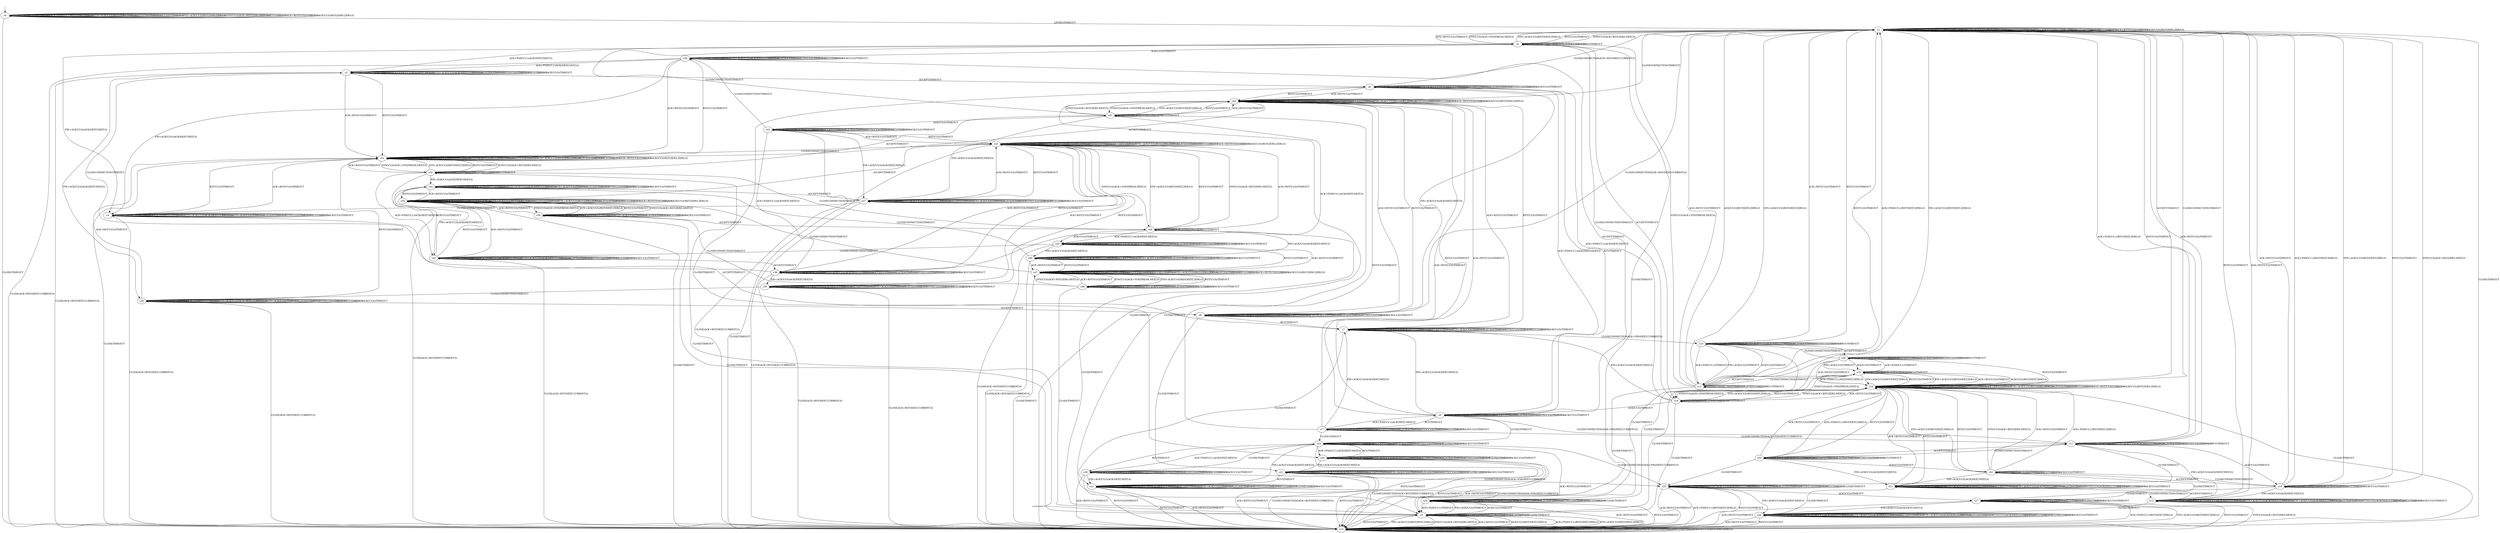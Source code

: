 digraph h11 {
s0 [label="s0"];
s1 [label="s1"];
s15 [label="s15"];
s2 [label="s2"];
s16 [label="s16"];
s3 [label="s3"];
s4 [label="s4"];
s5 [label="s5"];
s19 [label="s19"];
s29 [label="s29"];
s6 [label="s6"];
s7 [label="s7"];
s30 [label="s30"];
s31 [label="s31"];
s8 [label="s8"];
s9 [label="s9"];
s10 [label="s10"];
s20 [label="s20"];
s21 [label="s21"];
s32 [label="s32"];
s40 [label="s40"];
s11 [label="s11"];
s12 [label="s12"];
s17 [label="s17"];
s22 [label="s22"];
s23 [label="s23"];
s24 [label="s24"];
s33 [label="s33"];
s34 [label="s34"];
s41 [label="s41"];
s49 [label="s49"];
s13 [label="s13"];
s14 [label="s14"];
s18 [label="s18"];
s25 [label="s25"];
s28 [label="s28"];
s35 [label="s35"];
s36 [label="s36"];
s37 [label="s37"];
s42 [label="s42"];
s50 [label="s50"];
s26 [label="s26"];
s27 [label="s27"];
s38 [label="s38"];
s39 [label="s39"];
s43 [label="s43"];
s51 [label="s51"];
s52 [label="s52"];
s44 [label="s44"];
s45 [label="s45"];
s46 [label="s46"];
s47 [label="s47"];
s48 [label="s48"];
s0 -> s0 [label="CLOSECONNECTION/TIMEOUT"];
s0 -> s0 [label="ACK+PSH(V,V,1)/RST(ZERO,ZERO,0)"];
s0 -> s0 [label="SYN+ACK(V,V,0)/RST(ZERO,ZERO,0)"];
s0 -> s0 [label="RST(V,V,0)/TIMEOUT"];
s0 -> s0 [label="ACCEPT/TIMEOUT"];
s0 -> s0 [label="FIN+ACK(V,V,0)/RST(ZERO,ZERO,0)"];
s0 -> s1 [label="LISTEN/TIMEOUT"];
s0 -> s0 [label="SYN(V,V,0)/ACK+RST(ZERO,NEXT,0)"];
s0 -> s0 [label="RCV/TIMEOUT"];
s0 -> s0 [label="ACK+RST(V,V,0)/TIMEOUT"];
s0 -> s15 [label="CLOSE/TIMEOUT"];
s0 -> s0 [label="ACK(V,V,0)/RST(ZERO,ZERO,0)"];
s1 -> s1 [label="CLOSECONNECTION/TIMEOUT"];
s1 -> s1 [label="ACK+PSH(V,V,1)/RST(ZERO,ZERO,0)"];
s1 -> s1 [label="SYN+ACK(V,V,0)/RST(ZERO,ZERO,0)"];
s1 -> s1 [label="RST(V,V,0)/TIMEOUT"];
s1 -> s16 [label="ACCEPT/TIMEOUT"];
s1 -> s1 [label="FIN+ACK(V,V,0)/RST(ZERO,ZERO,0)"];
s1 -> s1 [label="LISTEN/TIMEOUT"];
s1 -> s2 [label="SYN(V,V,0)/ACK+SYN(FRESH,NEXT,0)"];
s1 -> s1 [label="RCV/TIMEOUT"];
s1 -> s1 [label="ACK+RST(V,V,0)/TIMEOUT"];
s1 -> s15 [label="CLOSE/TIMEOUT"];
s1 -> s1 [label="ACK(V,V,0)/RST(ZERO,ZERO,0)"];
s15 -> s15 [label="CLOSECONNECTION/TIMEOUT"];
s15 -> s15 [label="ACK+PSH(V,V,1)/RST(ZERO,ZERO,0)"];
s15 -> s15 [label="SYN+ACK(V,V,0)/RST(ZERO,ZERO,0)"];
s15 -> s15 [label="RST(V,V,0)/TIMEOUT"];
s15 -> s15 [label="ACCEPT/TIMEOUT"];
s15 -> s15 [label="FIN+ACK(V,V,0)/RST(ZERO,ZERO,0)"];
s15 -> s15 [label="LISTEN/TIMEOUT"];
s15 -> s15 [label="SYN(V,V,0)/ACK+RST(ZERO,NEXT,0)"];
s15 -> s15 [label="RCV/TIMEOUT"];
s15 -> s15 [label="ACK+RST(V,V,0)/TIMEOUT"];
s15 -> s15 [label="CLOSE/TIMEOUT"];
s15 -> s15 [label="ACK(V,V,0)/RST(ZERO,ZERO,0)"];
s2 -> s2 [label="CLOSECONNECTION/TIMEOUT"];
s2 -> s3 [label="ACK+PSH(V,V,1)/ACK(NEXT,NEXT,0)"];
s2 -> s1 [label="SYN+ACK(V,V,0)/RST(NEXT,ZERO,0)"];
s2 -> s1 [label="RST(V,V,0)/TIMEOUT"];
s2 -> s19 [label="ACCEPT/TIMEOUT"];
s2 -> s4 [label="FIN+ACK(V,V,0)/ACK(NEXT,NEXT,0)"];
s2 -> s2 [label="LISTEN/TIMEOUT"];
s2 -> s1 [label="SYN(V,V,0)/ACK+RST(ZERO,NEXT,0)"];
s2 -> s2 [label="RCV/TIMEOUT"];
s2 -> s1 [label="ACK+RST(V,V,0)/TIMEOUT"];
s2 -> s5 [label="CLOSE/TIMEOUT"];
s2 -> s29 [label="ACK(V,V,0)/TIMEOUT"];
s16 -> s1 [label="CLOSECONNECTION/TIMEOUT"];
s16 -> s16 [label="ACK+PSH(V,V,1)/RST(ZERO,ZERO,0)"];
s16 -> s16 [label="SYN+ACK(V,V,0)/RST(ZERO,ZERO,0)"];
s16 -> s16 [label="RST(V,V,0)/TIMEOUT"];
s16 -> s16 [label="ACCEPT/TIMEOUT"];
s16 -> s16 [label="FIN+ACK(V,V,0)/RST(ZERO,ZERO,0)"];
s16 -> s16 [label="LISTEN/TIMEOUT"];
s16 -> s19 [label="SYN(V,V,0)/ACK+SYN(FRESH,NEXT,0)"];
s16 -> s16 [label="RCV/TIMEOUT"];
s16 -> s16 [label="ACK+RST(V,V,0)/TIMEOUT"];
s16 -> s15 [label="CLOSE/TIMEOUT"];
s16 -> s16 [label="ACK(V,V,0)/RST(ZERO,ZERO,0)"];
s3 -> s3 [label="CLOSECONNECTION/TIMEOUT"];
s3 -> s3 [label="ACK+PSH(V,V,1)/ACK(NEXT,NEXT,0)"];
s3 -> s3 [label="SYN+ACK(V,V,0)/ACK(NEXT,CURRENT,0)"];
s3 -> s31 [label="RST(V,V,0)/TIMEOUT"];
s3 -> s6 [label="ACCEPT/TIMEOUT"];
s3 -> s30 [label="FIN+ACK(V,V,0)/ACK(NEXT,NEXT,0)"];
s3 -> s3 [label="LISTEN/TIMEOUT"];
s3 -> s3 [label="SYN(V,V,0)/TIMEOUT"];
s3 -> s3 [label="RCV/TIMEOUT"];
s3 -> s31 [label="ACK+RST(V,V,0)/TIMEOUT"];
s3 -> s15 [label="CLOSE/ACK+RST(NEXT,CURRENT,0)"];
s3 -> s3 [label="ACK(V,V,0)/TIMEOUT"];
s4 -> s4 [label="CLOSECONNECTION/TIMEOUT"];
s4 -> s4 [label="ACK+PSH(V,V,1)/TIMEOUT"];
s4 -> s4 [label="SYN+ACK(V,V,0)/ACK(NEXT,CURRENT,0)"];
s4 -> s31 [label="RST(V,V,0)/TIMEOUT"];
s4 -> s7 [label="ACCEPT/TIMEOUT"];
s4 -> s4 [label="FIN+ACK(V,V,0)/TIMEOUT"];
s4 -> s4 [label="LISTEN/TIMEOUT"];
s4 -> s4 [label="SYN(V,V,0)/TIMEOUT"];
s4 -> s4 [label="RCV/TIMEOUT"];
s4 -> s31 [label="ACK+RST(V,V,0)/TIMEOUT"];
s4 -> s15 [label="CLOSE/ACK+RST(NEXT,CURRENT,0)"];
s4 -> s4 [label="ACK(V,V,0)/TIMEOUT"];
s5 -> s5 [label="CLOSECONNECTION/TIMEOUT"];
s5 -> s15 [label="ACK+PSH(V,V,1)/RST(NEXT,ZERO,0)"];
s5 -> s15 [label="SYN+ACK(V,V,0)/RST(NEXT,ZERO,0)"];
s5 -> s15 [label="RST(V,V,0)/TIMEOUT"];
s5 -> s5 [label="ACCEPT/TIMEOUT"];
s5 -> s15 [label="FIN+ACK(V,V,0)/RST(NEXT,ZERO,0)"];
s5 -> s5 [label="LISTEN/TIMEOUT"];
s5 -> s15 [label="SYN(V,V,0)/ACK+RST(ZERO,NEXT,0)"];
s5 -> s5 [label="RCV/TIMEOUT"];
s5 -> s15 [label="ACK+RST(V,V,0)/TIMEOUT"];
s5 -> s5 [label="CLOSE/TIMEOUT"];
s5 -> s15 [label="ACK(V,V,0)/RST(NEXT,ZERO,0)"];
s19 -> s2 [label="CLOSECONNECTION/TIMEOUT"];
s19 -> s6 [label="ACK+PSH(V,V,1)/ACK(NEXT,NEXT,0)"];
s19 -> s16 [label="SYN+ACK(V,V,0)/RST(NEXT,ZERO,0)"];
s19 -> s16 [label="RST(V,V,0)/TIMEOUT"];
s19 -> s19 [label="ACCEPT/TIMEOUT"];
s19 -> s7 [label="FIN+ACK(V,V,0)/ACK(NEXT,NEXT,0)"];
s19 -> s19 [label="LISTEN/TIMEOUT"];
s19 -> s16 [label="SYN(V,V,0)/ACK+RST(ZERO,NEXT,0)"];
s19 -> s19 [label="RCV/TIMEOUT"];
s19 -> s16 [label="ACK+RST(V,V,0)/TIMEOUT"];
s19 -> s5 [label="CLOSE/TIMEOUT"];
s19 -> s9 [label="ACK(V,V,0)/TIMEOUT"];
s29 -> s29 [label="CLOSECONNECTION/TIMEOUT"];
s29 -> s3 [label="ACK+PSH(V,V,1)/ACK(NEXT,NEXT,0)"];
s29 -> s29 [label="SYN+ACK(V,V,0)/ACK(NEXT,CURRENT,0)"];
s29 -> s31 [label="RST(V,V,0)/TIMEOUT"];
s29 -> s9 [label="ACCEPT/TIMEOUT"];
s29 -> s4 [label="FIN+ACK(V,V,0)/ACK(NEXT,NEXT,0)"];
s29 -> s29 [label="LISTEN/TIMEOUT"];
s29 -> s29 [label="SYN(V,V,0)/TIMEOUT"];
s29 -> s29 [label="RCV/TIMEOUT"];
s29 -> s31 [label="ACK+RST(V,V,0)/TIMEOUT"];
s29 -> s15 [label="CLOSE/ACK+RST(NEXT,CURRENT,0)"];
s29 -> s29 [label="ACK(V,V,0)/TIMEOUT"];
s6 -> s1 [label="CLOSECONNECTION/ACK+RST(NEXT,CURRENT,0)"];
s6 -> s6 [label="ACK+PSH(V,V,1)/ACK(NEXT,NEXT,0)"];
s6 -> s6 [label="SYN+ACK(V,V,0)/ACK(NEXT,CURRENT,0)"];
s6 -> s40 [label="RST(V,V,0)/TIMEOUT"];
s6 -> s6 [label="ACCEPT/TIMEOUT"];
s6 -> s8 [label="FIN+ACK(V,V,0)/ACK(NEXT,NEXT,0)"];
s6 -> s6 [label="LISTEN/TIMEOUT"];
s6 -> s6 [label="SYN(V,V,0)/TIMEOUT"];
s6 -> s9 [label="RCV/TIMEOUT"];
s6 -> s40 [label="ACK+RST(V,V,0)/TIMEOUT"];
s6 -> s20 [label="CLOSE/TIMEOUT"];
s6 -> s6 [label="ACK(V,V,0)/TIMEOUT"];
s7 -> s10 [label="CLOSECONNECTION/ACK+FIN(NEXT,CURRENT,0)"];
s7 -> s7 [label="ACK+PSH(V,V,1)/TIMEOUT"];
s7 -> s7 [label="SYN+ACK(V,V,0)/ACK(NEXT,CURRENT,0)"];
s7 -> s40 [label="RST(V,V,0)/TIMEOUT"];
s7 -> s7 [label="ACCEPT/TIMEOUT"];
s7 -> s7 [label="FIN+ACK(V,V,0)/TIMEOUT"];
s7 -> s7 [label="LISTEN/TIMEOUT"];
s7 -> s7 [label="SYN(V,V,0)/TIMEOUT"];
s7 -> s7 [label="RCV/TIMEOUT"];
s7 -> s40 [label="ACK+RST(V,V,0)/TIMEOUT"];
s7 -> s21 [label="CLOSE/TIMEOUT"];
s7 -> s7 [label="ACK(V,V,0)/TIMEOUT"];
s30 -> s30 [label="CLOSECONNECTION/TIMEOUT"];
s30 -> s30 [label="ACK+PSH(V,V,1)/TIMEOUT"];
s30 -> s30 [label="SYN+ACK(V,V,0)/ACK(NEXT,CURRENT,0)"];
s30 -> s31 [label="RST(V,V,0)/TIMEOUT"];
s30 -> s8 [label="ACCEPT/TIMEOUT"];
s30 -> s30 [label="FIN+ACK(V,V,0)/TIMEOUT"];
s30 -> s30 [label="LISTEN/TIMEOUT"];
s30 -> s30 [label="SYN(V,V,0)/TIMEOUT"];
s30 -> s30 [label="RCV/TIMEOUT"];
s30 -> s31 [label="ACK+RST(V,V,0)/TIMEOUT"];
s30 -> s15 [label="CLOSE/ACK+RST(NEXT,CURRENT,0)"];
s30 -> s30 [label="ACK(V,V,0)/TIMEOUT"];
s31 -> s31 [label="CLOSECONNECTION/TIMEOUT"];
s31 -> s31 [label="ACK+PSH(V,V,1)/RST(ZERO,ZERO,0)"];
s31 -> s31 [label="SYN+ACK(V,V,0)/RST(ZERO,ZERO,0)"];
s31 -> s31 [label="RST(V,V,0)/TIMEOUT"];
s31 -> s40 [label="ACCEPT/TIMEOUT"];
s31 -> s31 [label="FIN+ACK(V,V,0)/RST(ZERO,ZERO,0)"];
s31 -> s31 [label="LISTEN/TIMEOUT"];
s31 -> s32 [label="SYN(V,V,0)/ACK+SYN(FRESH,NEXT,0)"];
s31 -> s31 [label="RCV/TIMEOUT"];
s31 -> s31 [label="ACK+RST(V,V,0)/TIMEOUT"];
s31 -> s15 [label="CLOSE/TIMEOUT"];
s31 -> s31 [label="ACK(V,V,0)/RST(ZERO,ZERO,0)"];
s8 -> s1 [label="CLOSECONNECTION/ACK+RST(NEXT,CURRENT,0)"];
s8 -> s8 [label="ACK+PSH(V,V,1)/TIMEOUT"];
s8 -> s8 [label="SYN+ACK(V,V,0)/ACK(NEXT,CURRENT,0)"];
s8 -> s40 [label="RST(V,V,0)/TIMEOUT"];
s8 -> s8 [label="ACCEPT/TIMEOUT"];
s8 -> s8 [label="FIN+ACK(V,V,0)/TIMEOUT"];
s8 -> s8 [label="LISTEN/TIMEOUT"];
s8 -> s8 [label="SYN(V,V,0)/TIMEOUT"];
s8 -> s7 [label="RCV/TIMEOUT"];
s8 -> s40 [label="ACK+RST(V,V,0)/TIMEOUT"];
s8 -> s22 [label="CLOSE/TIMEOUT"];
s8 -> s8 [label="ACK(V,V,0)/TIMEOUT"];
s9 -> s11 [label="CLOSECONNECTION/ACK+FIN(NEXT,CURRENT,0)"];
s9 -> s6 [label="ACK+PSH(V,V,1)/ACK(NEXT,NEXT,0)"];
s9 -> s9 [label="SYN+ACK(V,V,0)/ACK(NEXT,CURRENT,0)"];
s9 -> s40 [label="RST(V,V,0)/TIMEOUT"];
s9 -> s9 [label="ACCEPT/TIMEOUT"];
s9 -> s7 [label="FIN+ACK(V,V,0)/ACK(NEXT,NEXT,0)"];
s9 -> s9 [label="LISTEN/TIMEOUT"];
s9 -> s9 [label="SYN(V,V,0)/TIMEOUT"];
s9 -> s17 [label="RCV/TIMEOUT"];
s9 -> s40 [label="ACK+RST(V,V,0)/TIMEOUT"];
s9 -> s23 [label="CLOSE/TIMEOUT"];
s9 -> s9 [label="ACK(V,V,0)/TIMEOUT"];
s10 -> s10 [label="CLOSECONNECTION/TIMEOUT"];
s10 -> s12 [label="ACK+PSH(V,V,1)/TIMEOUT"];
s10 -> s10 [label="SYN+ACK(V,V,0)/ACK(NEXT,CURRENT,0)"];
s10 -> s1 [label="RST(V,V,0)/TIMEOUT"];
s10 -> s49 [label="ACCEPT/TIMEOUT"];
s10 -> s12 [label="FIN+ACK(V,V,0)/TIMEOUT"];
s10 -> s10 [label="LISTEN/TIMEOUT"];
s10 -> s10 [label="SYN(V,V,0)/TIMEOUT"];
s10 -> s10 [label="RCV/TIMEOUT"];
s10 -> s1 [label="ACK+RST(V,V,0)/TIMEOUT"];
s10 -> s24 [label="CLOSE/TIMEOUT"];
s10 -> s12 [label="ACK(V,V,0)/TIMEOUT"];
s20 -> s15 [label="CLOSECONNECTION/ACK+RST(NEXT,CURRENT,0)"];
s20 -> s20 [label="ACK+PSH(V,V,1)/ACK(NEXT,NEXT,0)"];
s20 -> s20 [label="SYN+ACK(V,V,0)/ACK(NEXT,CURRENT,0)"];
s20 -> s15 [label="RST(V,V,0)/TIMEOUT"];
s20 -> s20 [label="ACCEPT/TIMEOUT"];
s20 -> s22 [label="FIN+ACK(V,V,0)/ACK(NEXT,NEXT,0)"];
s20 -> s20 [label="LISTEN/TIMEOUT"];
s20 -> s20 [label="SYN(V,V,0)/TIMEOUT"];
s20 -> s23 [label="RCV/TIMEOUT"];
s20 -> s15 [label="ACK+RST(V,V,0)/TIMEOUT"];
s20 -> s20 [label="CLOSE/TIMEOUT"];
s20 -> s20 [label="ACK(V,V,0)/TIMEOUT"];
s21 -> s24 [label="CLOSECONNECTION/ACK+FIN(NEXT,CURRENT,0)"];
s21 -> s21 [label="ACK+PSH(V,V,1)/TIMEOUT"];
s21 -> s21 [label="SYN+ACK(V,V,0)/ACK(NEXT,CURRENT,0)"];
s21 -> s15 [label="RST(V,V,0)/TIMEOUT"];
s21 -> s21 [label="ACCEPT/TIMEOUT"];
s21 -> s21 [label="FIN+ACK(V,V,0)/TIMEOUT"];
s21 -> s21 [label="LISTEN/TIMEOUT"];
s21 -> s21 [label="SYN(V,V,0)/TIMEOUT"];
s21 -> s21 [label="RCV/TIMEOUT"];
s21 -> s15 [label="ACK+RST(V,V,0)/TIMEOUT"];
s21 -> s21 [label="CLOSE/TIMEOUT"];
s21 -> s21 [label="ACK(V,V,0)/TIMEOUT"];
s32 -> s32 [label="CLOSECONNECTION/TIMEOUT"];
s32 -> s33 [label="ACK+PSH(V,V,1)/ACK(NEXT,NEXT,0)"];
s32 -> s31 [label="SYN+ACK(V,V,0)/RST(NEXT,ZERO,0)"];
s32 -> s31 [label="RST(V,V,0)/TIMEOUT"];
s32 -> s41 [label="ACCEPT/TIMEOUT"];
s32 -> s34 [label="FIN+ACK(V,V,0)/ACK(NEXT,NEXT,0)"];
s32 -> s32 [label="LISTEN/TIMEOUT"];
s32 -> s31 [label="SYN(V,V,0)/ACK+RST(ZERO,NEXT,0)"];
s32 -> s32 [label="RCV/TIMEOUT"];
s32 -> s31 [label="ACK+RST(V,V,0)/TIMEOUT"];
s32 -> s5 [label="CLOSE/TIMEOUT"];
s32 -> s33 [label="ACK(V,V,0)/TIMEOUT"];
s40 -> s1 [label="CLOSECONNECTION/TIMEOUT"];
s40 -> s40 [label="ACK+PSH(V,V,1)/RST(ZERO,ZERO,0)"];
s40 -> s40 [label="SYN+ACK(V,V,0)/RST(ZERO,ZERO,0)"];
s40 -> s40 [label="RST(V,V,0)/TIMEOUT"];
s40 -> s40 [label="ACCEPT/TIMEOUT"];
s40 -> s40 [label="FIN+ACK(V,V,0)/RST(ZERO,ZERO,0)"];
s40 -> s40 [label="LISTEN/TIMEOUT"];
s40 -> s41 [label="SYN(V,V,0)/ACK+SYN(FRESH,NEXT,0)"];
s40 -> s40 [label="RCV/TIMEOUT"];
s40 -> s40 [label="ACK+RST(V,V,0)/TIMEOUT"];
s40 -> s15 [label="CLOSE/TIMEOUT"];
s40 -> s40 [label="ACK(V,V,0)/RST(ZERO,ZERO,0)"];
s11 -> s11 [label="CLOSECONNECTION/TIMEOUT"];
s11 -> s1 [label="ACK+PSH(V,V,1)/RST(NEXT,ZERO,0)"];
s11 -> s11 [label="SYN+ACK(V,V,0)/ACK(NEXT,CURRENT,0)"];
s11 -> s1 [label="RST(V,V,0)/TIMEOUT"];
s11 -> s50 [label="ACCEPT/TIMEOUT"];
s11 -> s13 [label="FIN+ACK(V,V,0)/ACK(NEXT,NEXT,0)"];
s11 -> s11 [label="LISTEN/TIMEOUT"];
s11 -> s11 [label="SYN(V,V,0)/TIMEOUT"];
s11 -> s11 [label="RCV/TIMEOUT"];
s11 -> s1 [label="ACK+RST(V,V,0)/TIMEOUT"];
s11 -> s25 [label="CLOSE/TIMEOUT"];
s11 -> s14 [label="ACK(V,V,0)/TIMEOUT"];
s12 -> s12 [label="CLOSECONNECTION/TIMEOUT"];
s12 -> s1 [label="ACK+PSH(V,V,1)/RST(NEXT,ZERO,0)"];
s12 -> s1 [label="SYN+ACK(V,V,0)/RST(NEXT,ZERO,0)"];
s12 -> s1 [label="RST(V,V,0)/TIMEOUT"];
s12 -> s18 [label="ACCEPT/TIMEOUT"];
s12 -> s1 [label="FIN+ACK(V,V,0)/RST(NEXT,ZERO,0)"];
s12 -> s12 [label="LISTEN/TIMEOUT"];
s12 -> s2 [label="SYN(V,V,0)/ACK+SYN(FRESH,NEXT,0)"];
s12 -> s12 [label="RCV/TIMEOUT"];
s12 -> s1 [label="ACK+RST(V,V,0)/TIMEOUT"];
s12 -> s5 [label="CLOSE/TIMEOUT"];
s12 -> s1 [label="ACK(V,V,0)/RST(NEXT,ZERO,0)"];
s17 -> s11 [label="CLOSECONNECTION/ACK+FIN(NEXT,CURRENT,0)"];
s17 -> s9 [label="ACK+PSH(V,V,1)/ACK(NEXT,NEXT,0)"];
s17 -> s17 [label="SYN+ACK(V,V,0)/ACK(NEXT,CURRENT,0)"];
s17 -> s40 [label="RST(V,V,0)/TIMEOUT"];
s17 -> s17 [label="ACCEPT/TIMEOUT"];
s17 -> s7 [label="FIN+ACK(V,V,0)/ACK(NEXT,NEXT,0)"];
s17 -> s17 [label="LISTEN/TIMEOUT"];
s17 -> s17 [label="SYN(V,V,0)/TIMEOUT"];
s17 -> s17 [label="RCV/TIMEOUT"];
s17 -> s40 [label="ACK+RST(V,V,0)/TIMEOUT"];
s17 -> s23 [label="CLOSE/TIMEOUT"];
s17 -> s17 [label="ACK(V,V,0)/TIMEOUT"];
s22 -> s15 [label="CLOSECONNECTION/ACK+RST(NEXT,CURRENT,0)"];
s22 -> s22 [label="ACK+PSH(V,V,1)/TIMEOUT"];
s22 -> s22 [label="SYN+ACK(V,V,0)/ACK(NEXT,CURRENT,0)"];
s22 -> s15 [label="RST(V,V,0)/TIMEOUT"];
s22 -> s22 [label="ACCEPT/TIMEOUT"];
s22 -> s22 [label="FIN+ACK(V,V,0)/TIMEOUT"];
s22 -> s22 [label="LISTEN/TIMEOUT"];
s22 -> s22 [label="SYN(V,V,0)/TIMEOUT"];
s22 -> s21 [label="RCV/TIMEOUT"];
s22 -> s15 [label="ACK+RST(V,V,0)/TIMEOUT"];
s22 -> s22 [label="CLOSE/TIMEOUT"];
s22 -> s22 [label="ACK(V,V,0)/TIMEOUT"];
s23 -> s25 [label="CLOSECONNECTION/ACK+FIN(NEXT,CURRENT,0)"];
s23 -> s20 [label="ACK+PSH(V,V,1)/ACK(NEXT,NEXT,0)"];
s23 -> s23 [label="SYN+ACK(V,V,0)/ACK(NEXT,CURRENT,0)"];
s23 -> s15 [label="RST(V,V,0)/TIMEOUT"];
s23 -> s23 [label="ACCEPT/TIMEOUT"];
s23 -> s21 [label="FIN+ACK(V,V,0)/ACK(NEXT,NEXT,0)"];
s23 -> s23 [label="LISTEN/TIMEOUT"];
s23 -> s23 [label="SYN(V,V,0)/TIMEOUT"];
s23 -> s28 [label="RCV/TIMEOUT"];
s23 -> s15 [label="ACK+RST(V,V,0)/TIMEOUT"];
s23 -> s23 [label="CLOSE/TIMEOUT"];
s23 -> s23 [label="ACK(V,V,0)/TIMEOUT"];
s24 -> s24 [label="CLOSECONNECTION/TIMEOUT"];
s24 -> s5 [label="ACK+PSH(V,V,1)/TIMEOUT"];
s24 -> s24 [label="SYN+ACK(V,V,0)/ACK(NEXT,CURRENT,0)"];
s24 -> s15 [label="RST(V,V,0)/TIMEOUT"];
s24 -> s24 [label="ACCEPT/TIMEOUT"];
s24 -> s5 [label="FIN+ACK(V,V,0)/TIMEOUT"];
s24 -> s24 [label="LISTEN/TIMEOUT"];
s24 -> s24 [label="SYN(V,V,0)/TIMEOUT"];
s24 -> s24 [label="RCV/TIMEOUT"];
s24 -> s15 [label="ACK+RST(V,V,0)/TIMEOUT"];
s24 -> s24 [label="CLOSE/TIMEOUT"];
s24 -> s5 [label="ACK(V,V,0)/TIMEOUT"];
s33 -> s33 [label="CLOSECONNECTION/TIMEOUT"];
s33 -> s33 [label="ACK+PSH(V,V,1)/ACK(NEXT,NEXT,0)"];
s33 -> s33 [label="SYN+ACK(V,V,0)/ACK(NEXT,CURRENT,0)"];
s33 -> s35 [label="RST(V,V,0)/TIMEOUT"];
s33 -> s36 [label="ACCEPT/TIMEOUT"];
s33 -> s34 [label="FIN+ACK(V,V,0)/ACK(NEXT,NEXT,0)"];
s33 -> s33 [label="LISTEN/TIMEOUT"];
s33 -> s33 [label="SYN(V,V,0)/TIMEOUT"];
s33 -> s33 [label="RCV/TIMEOUT"];
s33 -> s35 [label="ACK+RST(V,V,0)/TIMEOUT"];
s33 -> s15 [label="CLOSE/ACK+RST(NEXT,CURRENT,0)"];
s33 -> s33 [label="ACK(V,V,0)/TIMEOUT"];
s34 -> s34 [label="CLOSECONNECTION/TIMEOUT"];
s34 -> s34 [label="ACK+PSH(V,V,1)/TIMEOUT"];
s34 -> s34 [label="SYN+ACK(V,V,0)/ACK(NEXT,CURRENT,0)"];
s34 -> s35 [label="RST(V,V,0)/TIMEOUT"];
s34 -> s37 [label="ACCEPT/TIMEOUT"];
s34 -> s34 [label="FIN+ACK(V,V,0)/TIMEOUT"];
s34 -> s34 [label="LISTEN/TIMEOUT"];
s34 -> s34 [label="SYN(V,V,0)/TIMEOUT"];
s34 -> s34 [label="RCV/TIMEOUT"];
s34 -> s35 [label="ACK+RST(V,V,0)/TIMEOUT"];
s34 -> s15 [label="CLOSE/ACK+RST(NEXT,CURRENT,0)"];
s34 -> s34 [label="ACK(V,V,0)/TIMEOUT"];
s41 -> s2 [label="CLOSECONNECTION/TIMEOUT"];
s41 -> s36 [label="ACK+PSH(V,V,1)/ACK(NEXT,NEXT,0)"];
s41 -> s40 [label="SYN+ACK(V,V,0)/RST(NEXT,ZERO,0)"];
s41 -> s40 [label="RST(V,V,0)/TIMEOUT"];
s41 -> s41 [label="ACCEPT/TIMEOUT"];
s41 -> s37 [label="FIN+ACK(V,V,0)/ACK(NEXT,NEXT,0)"];
s41 -> s41 [label="LISTEN/TIMEOUT"];
s41 -> s40 [label="SYN(V,V,0)/ACK+RST(ZERO,NEXT,0)"];
s41 -> s41 [label="RCV/TIMEOUT"];
s41 -> s40 [label="ACK+RST(V,V,0)/TIMEOUT"];
s41 -> s5 [label="CLOSE/TIMEOUT"];
s41 -> s42 [label="ACK(V,V,0)/TIMEOUT"];
s49 -> s10 [label="CLOSECONNECTION/TIMEOUT"];
s49 -> s18 [label="ACK+PSH(V,V,1)/TIMEOUT"];
s49 -> s49 [label="SYN+ACK(V,V,0)/ACK(NEXT,CURRENT,0)"];
s49 -> s16 [label="RST(V,V,0)/TIMEOUT"];
s49 -> s49 [label="ACCEPT/TIMEOUT"];
s49 -> s18 [label="FIN+ACK(V,V,0)/TIMEOUT"];
s49 -> s49 [label="LISTEN/TIMEOUT"];
s49 -> s49 [label="SYN(V,V,0)/TIMEOUT"];
s49 -> s49 [label="RCV/TIMEOUT"];
s49 -> s16 [label="ACK+RST(V,V,0)/TIMEOUT"];
s49 -> s24 [label="CLOSE/TIMEOUT"];
s49 -> s18 [label="ACK(V,V,0)/TIMEOUT"];
s13 -> s13 [label="CLOSECONNECTION/TIMEOUT"];
s13 -> s13 [label="ACK+PSH(V,V,1)/ACK(NEXT,CURRENT,0)"];
s13 -> s13 [label="SYN+ACK(V,V,0)/ACK(NEXT,CURRENT,0)"];
s13 -> s1 [label="RST(V,V,0)/TIMEOUT"];
s13 -> s51 [label="ACCEPT/TIMEOUT"];
s13 -> s13 [label="FIN+ACK(V,V,0)/ACK(NEXT,CURRENT,0)"];
s13 -> s13 [label="LISTEN/TIMEOUT"];
s13 -> s13 [label="SYN(V,V,0)/ACK(NEXT,CURRENT,0)"];
s13 -> s13 [label="RCV/TIMEOUT"];
s13 -> s1 [label="ACK+RST(V,V,0)/TIMEOUT"];
s13 -> s26 [label="CLOSE/TIMEOUT"];
s13 -> s13 [label="ACK(V,V,0)/TIMEOUT"];
s14 -> s14 [label="CLOSECONNECTION/TIMEOUT"];
s14 -> s1 [label="ACK+PSH(V,V,1)/RST(NEXT,ZERO,0)"];
s14 -> s1 [label="SYN+ACK(V,V,0)/RST(NEXT,ZERO,0)"];
s14 -> s1 [label="RST(V,V,0)/TIMEOUT"];
s14 -> s52 [label="ACCEPT/TIMEOUT"];
s14 -> s13 [label="FIN+ACK(V,V,0)/ACK(NEXT,NEXT,0)"];
s14 -> s14 [label="LISTEN/TIMEOUT"];
s14 -> s1 [label="SYN(V,V,0)/ACK+RST(ZERO,NEXT,0)"];
s14 -> s14 [label="RCV/TIMEOUT"];
s14 -> s1 [label="ACK+RST(V,V,0)/TIMEOUT"];
s14 -> s27 [label="CLOSE/TIMEOUT"];
s14 -> s14 [label="ACK(V,V,0)/TIMEOUT"];
s18 -> s12 [label="CLOSECONNECTION/TIMEOUT"];
s18 -> s16 [label="ACK+PSH(V,V,1)/RST(NEXT,ZERO,0)"];
s18 -> s16 [label="SYN+ACK(V,V,0)/RST(NEXT,ZERO,0)"];
s18 -> s16 [label="RST(V,V,0)/TIMEOUT"];
s18 -> s18 [label="ACCEPT/TIMEOUT"];
s18 -> s16 [label="FIN+ACK(V,V,0)/RST(NEXT,ZERO,0)"];
s18 -> s18 [label="LISTEN/TIMEOUT"];
s18 -> s19 [label="SYN(V,V,0)/ACK+SYN(FRESH,NEXT,0)"];
s18 -> s18 [label="RCV/TIMEOUT"];
s18 -> s16 [label="ACK+RST(V,V,0)/TIMEOUT"];
s18 -> s5 [label="CLOSE/TIMEOUT"];
s18 -> s16 [label="ACK(V,V,0)/RST(NEXT,ZERO,0)"];
s25 -> s25 [label="CLOSECONNECTION/TIMEOUT"];
s25 -> s15 [label="ACK+PSH(V,V,1)/RST(NEXT,ZERO,0)"];
s25 -> s25 [label="SYN+ACK(V,V,0)/ACK(NEXT,CURRENT,0)"];
s25 -> s15 [label="RST(V,V,0)/TIMEOUT"];
s25 -> s25 [label="ACCEPT/TIMEOUT"];
s25 -> s26 [label="FIN+ACK(V,V,0)/ACK(NEXT,NEXT,0)"];
s25 -> s25 [label="LISTEN/TIMEOUT"];
s25 -> s25 [label="SYN(V,V,0)/TIMEOUT"];
s25 -> s25 [label="RCV/TIMEOUT"];
s25 -> s15 [label="ACK+RST(V,V,0)/TIMEOUT"];
s25 -> s25 [label="CLOSE/TIMEOUT"];
s25 -> s27 [label="ACK(V,V,0)/TIMEOUT"];
s28 -> s25 [label="CLOSECONNECTION/ACK+FIN(NEXT,CURRENT,0)"];
s28 -> s23 [label="ACK+PSH(V,V,1)/ACK(NEXT,NEXT,0)"];
s28 -> s28 [label="SYN+ACK(V,V,0)/ACK(NEXT,CURRENT,0)"];
s28 -> s15 [label="RST(V,V,0)/TIMEOUT"];
s28 -> s28 [label="ACCEPT/TIMEOUT"];
s28 -> s21 [label="FIN+ACK(V,V,0)/ACK(NEXT,NEXT,0)"];
s28 -> s28 [label="LISTEN/TIMEOUT"];
s28 -> s28 [label="SYN(V,V,0)/TIMEOUT"];
s28 -> s28 [label="RCV/TIMEOUT"];
s28 -> s15 [label="ACK+RST(V,V,0)/TIMEOUT"];
s28 -> s23 [label="CLOSE/TIMEOUT"];
s28 -> s28 [label="ACK(V,V,0)/TIMEOUT"];
s35 -> s35 [label="CLOSECONNECTION/TIMEOUT"];
s35 -> s35 [label="ACK+PSH(V,V,1)/RST(ZERO,ZERO,0)"];
s35 -> s35 [label="SYN+ACK(V,V,0)/RST(ZERO,ZERO,0)"];
s35 -> s35 [label="RST(V,V,0)/TIMEOUT"];
s35 -> s43 [label="ACCEPT/TIMEOUT"];
s35 -> s35 [label="FIN+ACK(V,V,0)/RST(ZERO,ZERO,0)"];
s35 -> s35 [label="LISTEN/TIMEOUT"];
s35 -> s38 [label="SYN(V,V,0)/ACK+SYN(FRESH,NEXT,0)"];
s35 -> s35 [label="RCV/TIMEOUT"];
s35 -> s35 [label="ACK+RST(V,V,0)/TIMEOUT"];
s35 -> s15 [label="CLOSE/TIMEOUT"];
s35 -> s35 [label="ACK(V,V,0)/RST(ZERO,ZERO,0)"];
s36 -> s3 [label="CLOSECONNECTION/TIMEOUT"];
s36 -> s36 [label="ACK+PSH(V,V,1)/ACK(NEXT,NEXT,0)"];
s36 -> s36 [label="SYN+ACK(V,V,0)/ACK(NEXT,CURRENT,0)"];
s36 -> s43 [label="RST(V,V,0)/TIMEOUT"];
s36 -> s36 [label="ACCEPT/TIMEOUT"];
s36 -> s39 [label="FIN+ACK(V,V,0)/ACK(NEXT,NEXT,0)"];
s36 -> s36 [label="LISTEN/TIMEOUT"];
s36 -> s36 [label="SYN(V,V,0)/TIMEOUT"];
s36 -> s36 [label="RCV/TIMEOUT"];
s36 -> s43 [label="ACK+RST(V,V,0)/TIMEOUT"];
s36 -> s15 [label="CLOSE/ACK+RST(NEXT,CURRENT,0)"];
s36 -> s36 [label="ACK(V,V,0)/TIMEOUT"];
s37 -> s4 [label="CLOSECONNECTION/TIMEOUT"];
s37 -> s37 [label="ACK+PSH(V,V,1)/TIMEOUT"];
s37 -> s37 [label="SYN+ACK(V,V,0)/ACK(NEXT,CURRENT,0)"];
s37 -> s43 [label="RST(V,V,0)/TIMEOUT"];
s37 -> s37 [label="ACCEPT/TIMEOUT"];
s37 -> s37 [label="FIN+ACK(V,V,0)/TIMEOUT"];
s37 -> s37 [label="LISTEN/TIMEOUT"];
s37 -> s37 [label="SYN(V,V,0)/TIMEOUT"];
s37 -> s37 [label="RCV/TIMEOUT"];
s37 -> s43 [label="ACK+RST(V,V,0)/TIMEOUT"];
s37 -> s15 [label="CLOSE/ACK+RST(NEXT,CURRENT,0)"];
s37 -> s37 [label="ACK(V,V,0)/TIMEOUT"];
s42 -> s29 [label="CLOSECONNECTION/TIMEOUT"];
s42 -> s36 [label="ACK+PSH(V,V,1)/ACK(NEXT,NEXT,0)"];
s42 -> s42 [label="SYN+ACK(V,V,0)/ACK(NEXT,CURRENT,0)"];
s42 -> s43 [label="RST(V,V,0)/TIMEOUT"];
s42 -> s42 [label="ACCEPT/TIMEOUT"];
s42 -> s37 [label="FIN+ACK(V,V,0)/ACK(NEXT,NEXT,0)"];
s42 -> s42 [label="LISTEN/TIMEOUT"];
s42 -> s42 [label="SYN(V,V,0)/TIMEOUT"];
s42 -> s42 [label="RCV/TIMEOUT"];
s42 -> s43 [label="ACK+RST(V,V,0)/TIMEOUT"];
s42 -> s15 [label="CLOSE/ACK+RST(NEXT,CURRENT,0)"];
s42 -> s42 [label="ACK(V,V,0)/TIMEOUT"];
s50 -> s11 [label="CLOSECONNECTION/TIMEOUT"];
s50 -> s16 [label="ACK+PSH(V,V,1)/RST(NEXT,ZERO,0)"];
s50 -> s50 [label="SYN+ACK(V,V,0)/ACK(NEXT,CURRENT,0)"];
s50 -> s16 [label="RST(V,V,0)/TIMEOUT"];
s50 -> s50 [label="ACCEPT/TIMEOUT"];
s50 -> s51 [label="FIN+ACK(V,V,0)/ACK(NEXT,NEXT,0)"];
s50 -> s50 [label="LISTEN/TIMEOUT"];
s50 -> s50 [label="SYN(V,V,0)/TIMEOUT"];
s50 -> s50 [label="RCV/TIMEOUT"];
s50 -> s16 [label="ACK+RST(V,V,0)/TIMEOUT"];
s50 -> s25 [label="CLOSE/TIMEOUT"];
s50 -> s52 [label="ACK(V,V,0)/TIMEOUT"];
s26 -> s26 [label="CLOSECONNECTION/TIMEOUT"];
s26 -> s26 [label="ACK+PSH(V,V,1)/ACK(NEXT,CURRENT,0)"];
s26 -> s26 [label="SYN+ACK(V,V,0)/ACK(NEXT,CURRENT,0)"];
s26 -> s15 [label="RST(V,V,0)/TIMEOUT"];
s26 -> s26 [label="ACCEPT/TIMEOUT"];
s26 -> s26 [label="FIN+ACK(V,V,0)/ACK(NEXT,CURRENT,0)"];
s26 -> s26 [label="LISTEN/TIMEOUT"];
s26 -> s26 [label="SYN(V,V,0)/ACK(NEXT,CURRENT,0)"];
s26 -> s26 [label="RCV/TIMEOUT"];
s26 -> s15 [label="ACK+RST(V,V,0)/TIMEOUT"];
s26 -> s26 [label="CLOSE/TIMEOUT"];
s26 -> s26 [label="ACK(V,V,0)/TIMEOUT"];
s27 -> s27 [label="CLOSECONNECTION/TIMEOUT"];
s27 -> s15 [label="ACK+PSH(V,V,1)/RST(NEXT,ZERO,0)"];
s27 -> s15 [label="SYN+ACK(V,V,0)/RST(NEXT,ZERO,0)"];
s27 -> s15 [label="RST(V,V,0)/TIMEOUT"];
s27 -> s27 [label="ACCEPT/TIMEOUT"];
s27 -> s26 [label="FIN+ACK(V,V,0)/ACK(NEXT,NEXT,0)"];
s27 -> s27 [label="LISTEN/TIMEOUT"];
s27 -> s15 [label="SYN(V,V,0)/ACK+RST(ZERO,NEXT,0)"];
s27 -> s27 [label="RCV/TIMEOUT"];
s27 -> s15 [label="ACK+RST(V,V,0)/TIMEOUT"];
s27 -> s27 [label="CLOSE/TIMEOUT"];
s27 -> s27 [label="ACK(V,V,0)/TIMEOUT"];
s38 -> s38 [label="CLOSECONNECTION/TIMEOUT"];
s38 -> s38 [label="ACK+PSH(V,V,1)/TIMEOUT"];
s38 -> s35 [label="SYN+ACK(V,V,0)/RST(NEXT,ZERO,0)"];
s38 -> s35 [label="RST(V,V,0)/TIMEOUT"];
s38 -> s44 [label="ACCEPT/TIMEOUT"];
s38 -> s38 [label="FIN+ACK(V,V,0)/TIMEOUT"];
s38 -> s38 [label="LISTEN/TIMEOUT"];
s38 -> s35 [label="SYN(V,V,0)/ACK+RST(ZERO,NEXT,0)"];
s38 -> s38 [label="RCV/TIMEOUT"];
s38 -> s35 [label="ACK+RST(V,V,0)/TIMEOUT"];
s38 -> s5 [label="CLOSE/TIMEOUT"];
s38 -> s38 [label="ACK(V,V,0)/TIMEOUT"];
s39 -> s30 [label="CLOSECONNECTION/TIMEOUT"];
s39 -> s39 [label="ACK+PSH(V,V,1)/TIMEOUT"];
s39 -> s39 [label="SYN+ACK(V,V,0)/ACK(NEXT,CURRENT,0)"];
s39 -> s43 [label="RST(V,V,0)/TIMEOUT"];
s39 -> s39 [label="ACCEPT/TIMEOUT"];
s39 -> s39 [label="FIN+ACK(V,V,0)/TIMEOUT"];
s39 -> s39 [label="LISTEN/TIMEOUT"];
s39 -> s39 [label="SYN(V,V,0)/TIMEOUT"];
s39 -> s39 [label="RCV/TIMEOUT"];
s39 -> s43 [label="ACK+RST(V,V,0)/TIMEOUT"];
s39 -> s15 [label="CLOSE/ACK+RST(NEXT,CURRENT,0)"];
s39 -> s39 [label="ACK(V,V,0)/TIMEOUT"];
s43 -> s31 [label="CLOSECONNECTION/TIMEOUT"];
s43 -> s43 [label="ACK+PSH(V,V,1)/RST(ZERO,ZERO,0)"];
s43 -> s43 [label="SYN+ACK(V,V,0)/RST(ZERO,ZERO,0)"];
s43 -> s43 [label="RST(V,V,0)/TIMEOUT"];
s43 -> s43 [label="ACCEPT/TIMEOUT"];
s43 -> s43 [label="FIN+ACK(V,V,0)/RST(ZERO,ZERO,0)"];
s43 -> s43 [label="LISTEN/TIMEOUT"];
s43 -> s44 [label="SYN(V,V,0)/ACK+SYN(FRESH,NEXT,0)"];
s43 -> s43 [label="RCV/TIMEOUT"];
s43 -> s43 [label="ACK+RST(V,V,0)/TIMEOUT"];
s43 -> s15 [label="CLOSE/TIMEOUT"];
s43 -> s43 [label="ACK(V,V,0)/RST(ZERO,ZERO,0)"];
s51 -> s13 [label="CLOSECONNECTION/TIMEOUT"];
s51 -> s51 [label="ACK+PSH(V,V,1)/ACK(NEXT,CURRENT,0)"];
s51 -> s51 [label="SYN+ACK(V,V,0)/ACK(NEXT,CURRENT,0)"];
s51 -> s16 [label="RST(V,V,0)/TIMEOUT"];
s51 -> s51 [label="ACCEPT/TIMEOUT"];
s51 -> s51 [label="FIN+ACK(V,V,0)/ACK(NEXT,CURRENT,0)"];
s51 -> s51 [label="LISTEN/TIMEOUT"];
s51 -> s51 [label="SYN(V,V,0)/ACK(NEXT,CURRENT,0)"];
s51 -> s51 [label="RCV/TIMEOUT"];
s51 -> s16 [label="ACK+RST(V,V,0)/TIMEOUT"];
s51 -> s26 [label="CLOSE/TIMEOUT"];
s51 -> s51 [label="ACK(V,V,0)/TIMEOUT"];
s52 -> s14 [label="CLOSECONNECTION/TIMEOUT"];
s52 -> s16 [label="ACK+PSH(V,V,1)/RST(NEXT,ZERO,0)"];
s52 -> s16 [label="SYN+ACK(V,V,0)/RST(NEXT,ZERO,0)"];
s52 -> s16 [label="RST(V,V,0)/TIMEOUT"];
s52 -> s52 [label="ACCEPT/TIMEOUT"];
s52 -> s51 [label="FIN+ACK(V,V,0)/ACK(NEXT,NEXT,0)"];
s52 -> s52 [label="LISTEN/TIMEOUT"];
s52 -> s16 [label="SYN(V,V,0)/ACK+RST(ZERO,NEXT,0)"];
s52 -> s52 [label="RCV/TIMEOUT"];
s52 -> s16 [label="ACK+RST(V,V,0)/TIMEOUT"];
s52 -> s27 [label="CLOSE/TIMEOUT"];
s52 -> s52 [label="ACK(V,V,0)/TIMEOUT"];
s44 -> s32 [label="CLOSECONNECTION/TIMEOUT"];
s44 -> s45 [label="ACK+PSH(V,V,1)/ACK(NEXT,NEXT,0)"];
s44 -> s43 [label="SYN+ACK(V,V,0)/RST(NEXT,ZERO,0)"];
s44 -> s43 [label="RST(V,V,0)/TIMEOUT"];
s44 -> s44 [label="ACCEPT/TIMEOUT"];
s44 -> s46 [label="FIN+ACK(V,V,0)/ACK(NEXT,NEXT,0)"];
s44 -> s44 [label="LISTEN/TIMEOUT"];
s44 -> s43 [label="SYN(V,V,0)/ACK+RST(ZERO,NEXT,0)"];
s44 -> s44 [label="RCV/TIMEOUT"];
s44 -> s43 [label="ACK+RST(V,V,0)/TIMEOUT"];
s44 -> s5 [label="CLOSE/TIMEOUT"];
s44 -> s45 [label="ACK(V,V,0)/TIMEOUT"];
s45 -> s33 [label="CLOSECONNECTION/TIMEOUT"];
s45 -> s45 [label="ACK+PSH(V,V,1)/ACK(NEXT,NEXT,0)"];
s45 -> s45 [label="SYN+ACK(V,V,0)/ACK(NEXT,CURRENT,0)"];
s45 -> s47 [label="RST(V,V,0)/TIMEOUT"];
s45 -> s45 [label="ACCEPT/TIMEOUT"];
s45 -> s46 [label="FIN+ACK(V,V,0)/ACK(NEXT,NEXT,0)"];
s45 -> s45 [label="LISTEN/TIMEOUT"];
s45 -> s45 [label="SYN(V,V,0)/TIMEOUT"];
s45 -> s45 [label="RCV/TIMEOUT"];
s45 -> s47 [label="ACK+RST(V,V,0)/TIMEOUT"];
s45 -> s15 [label="CLOSE/ACK+RST(NEXT,CURRENT,0)"];
s45 -> s45 [label="ACK(V,V,0)/TIMEOUT"];
s46 -> s34 [label="CLOSECONNECTION/TIMEOUT"];
s46 -> s46 [label="ACK+PSH(V,V,1)/TIMEOUT"];
s46 -> s46 [label="SYN+ACK(V,V,0)/ACK(NEXT,CURRENT,0)"];
s46 -> s47 [label="RST(V,V,0)/TIMEOUT"];
s46 -> s46 [label="ACCEPT/TIMEOUT"];
s46 -> s46 [label="FIN+ACK(V,V,0)/TIMEOUT"];
s46 -> s46 [label="LISTEN/TIMEOUT"];
s46 -> s46 [label="SYN(V,V,0)/TIMEOUT"];
s46 -> s46 [label="RCV/TIMEOUT"];
s46 -> s47 [label="ACK+RST(V,V,0)/TIMEOUT"];
s46 -> s15 [label="CLOSE/ACK+RST(NEXT,CURRENT,0)"];
s46 -> s46 [label="ACK(V,V,0)/TIMEOUT"];
s47 -> s35 [label="CLOSECONNECTION/TIMEOUT"];
s47 -> s47 [label="ACK+PSH(V,V,1)/RST(ZERO,ZERO,0)"];
s47 -> s47 [label="SYN+ACK(V,V,0)/RST(ZERO,ZERO,0)"];
s47 -> s47 [label="RST(V,V,0)/TIMEOUT"];
s47 -> s47 [label="ACCEPT/TIMEOUT"];
s47 -> s47 [label="FIN+ACK(V,V,0)/RST(ZERO,ZERO,0)"];
s47 -> s47 [label="LISTEN/TIMEOUT"];
s47 -> s48 [label="SYN(V,V,0)/ACK+SYN(FRESH,NEXT,0)"];
s47 -> s47 [label="RCV/TIMEOUT"];
s47 -> s47 [label="ACK+RST(V,V,0)/TIMEOUT"];
s47 -> s15 [label="CLOSE/TIMEOUT"];
s47 -> s47 [label="ACK(V,V,0)/RST(ZERO,ZERO,0)"];
s48 -> s38 [label="CLOSECONNECTION/TIMEOUT"];
s48 -> s48 [label="ACK+PSH(V,V,1)/TIMEOUT"];
s48 -> s47 [label="SYN+ACK(V,V,0)/RST(NEXT,ZERO,0)"];
s48 -> s47 [label="RST(V,V,0)/TIMEOUT"];
s48 -> s48 [label="ACCEPT/TIMEOUT"];
s48 -> s48 [label="FIN+ACK(V,V,0)/TIMEOUT"];
s48 -> s48 [label="LISTEN/TIMEOUT"];
s48 -> s47 [label="SYN(V,V,0)/ACK+RST(ZERO,NEXT,0)"];
s48 -> s48 [label="RCV/TIMEOUT"];
s48 -> s47 [label="ACK+RST(V,V,0)/TIMEOUT"];
s48 -> s5 [label="CLOSE/TIMEOUT"];
s48 -> s48 [label="ACK(V,V,0)/TIMEOUT"];
__start0 [shape=none, label=""];
__start0 -> s0 [label=""];
}

